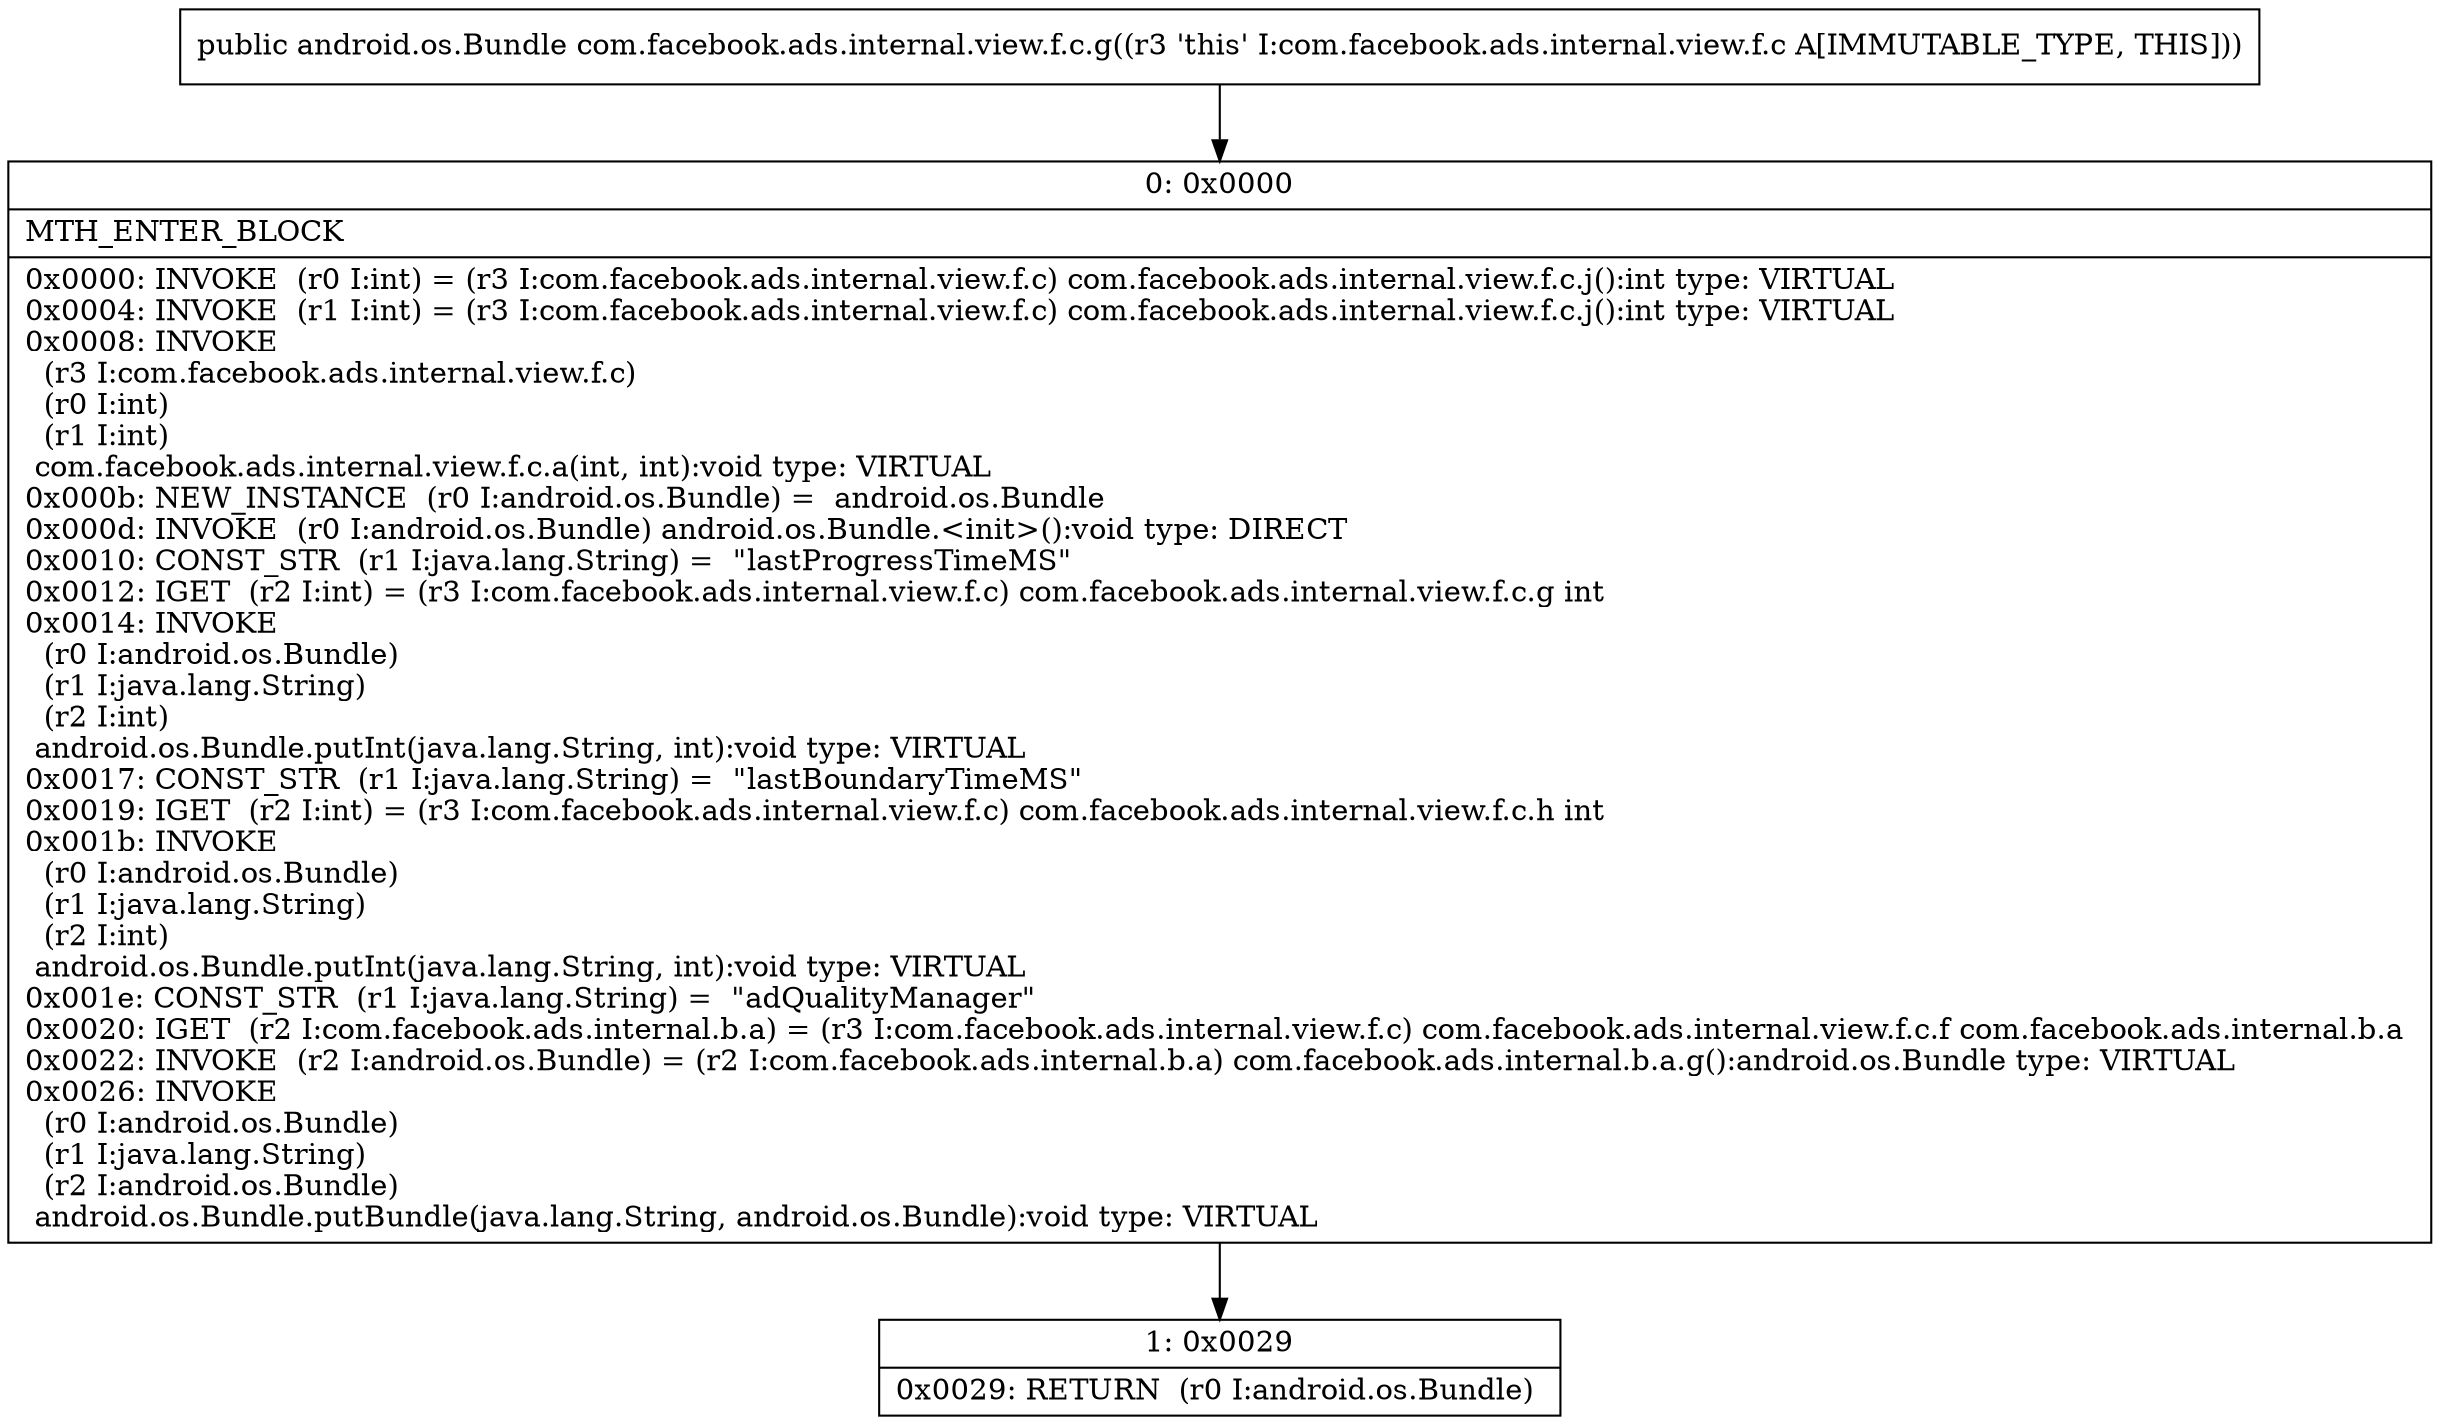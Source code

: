 digraph "CFG forcom.facebook.ads.internal.view.f.c.g()Landroid\/os\/Bundle;" {
Node_0 [shape=record,label="{0\:\ 0x0000|MTH_ENTER_BLOCK\l|0x0000: INVOKE  (r0 I:int) = (r3 I:com.facebook.ads.internal.view.f.c) com.facebook.ads.internal.view.f.c.j():int type: VIRTUAL \l0x0004: INVOKE  (r1 I:int) = (r3 I:com.facebook.ads.internal.view.f.c) com.facebook.ads.internal.view.f.c.j():int type: VIRTUAL \l0x0008: INVOKE  \l  (r3 I:com.facebook.ads.internal.view.f.c)\l  (r0 I:int)\l  (r1 I:int)\l com.facebook.ads.internal.view.f.c.a(int, int):void type: VIRTUAL \l0x000b: NEW_INSTANCE  (r0 I:android.os.Bundle) =  android.os.Bundle \l0x000d: INVOKE  (r0 I:android.os.Bundle) android.os.Bundle.\<init\>():void type: DIRECT \l0x0010: CONST_STR  (r1 I:java.lang.String) =  \"lastProgressTimeMS\" \l0x0012: IGET  (r2 I:int) = (r3 I:com.facebook.ads.internal.view.f.c) com.facebook.ads.internal.view.f.c.g int \l0x0014: INVOKE  \l  (r0 I:android.os.Bundle)\l  (r1 I:java.lang.String)\l  (r2 I:int)\l android.os.Bundle.putInt(java.lang.String, int):void type: VIRTUAL \l0x0017: CONST_STR  (r1 I:java.lang.String) =  \"lastBoundaryTimeMS\" \l0x0019: IGET  (r2 I:int) = (r3 I:com.facebook.ads.internal.view.f.c) com.facebook.ads.internal.view.f.c.h int \l0x001b: INVOKE  \l  (r0 I:android.os.Bundle)\l  (r1 I:java.lang.String)\l  (r2 I:int)\l android.os.Bundle.putInt(java.lang.String, int):void type: VIRTUAL \l0x001e: CONST_STR  (r1 I:java.lang.String) =  \"adQualityManager\" \l0x0020: IGET  (r2 I:com.facebook.ads.internal.b.a) = (r3 I:com.facebook.ads.internal.view.f.c) com.facebook.ads.internal.view.f.c.f com.facebook.ads.internal.b.a \l0x0022: INVOKE  (r2 I:android.os.Bundle) = (r2 I:com.facebook.ads.internal.b.a) com.facebook.ads.internal.b.a.g():android.os.Bundle type: VIRTUAL \l0x0026: INVOKE  \l  (r0 I:android.os.Bundle)\l  (r1 I:java.lang.String)\l  (r2 I:android.os.Bundle)\l android.os.Bundle.putBundle(java.lang.String, android.os.Bundle):void type: VIRTUAL \l}"];
Node_1 [shape=record,label="{1\:\ 0x0029|0x0029: RETURN  (r0 I:android.os.Bundle) \l}"];
MethodNode[shape=record,label="{public android.os.Bundle com.facebook.ads.internal.view.f.c.g((r3 'this' I:com.facebook.ads.internal.view.f.c A[IMMUTABLE_TYPE, THIS])) }"];
MethodNode -> Node_0;
Node_0 -> Node_1;
}

